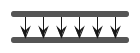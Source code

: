 @startuml
skinparam Shadowing false

fork

fork again

fork again

fork again

fork again


fork again

end fork

@enduml